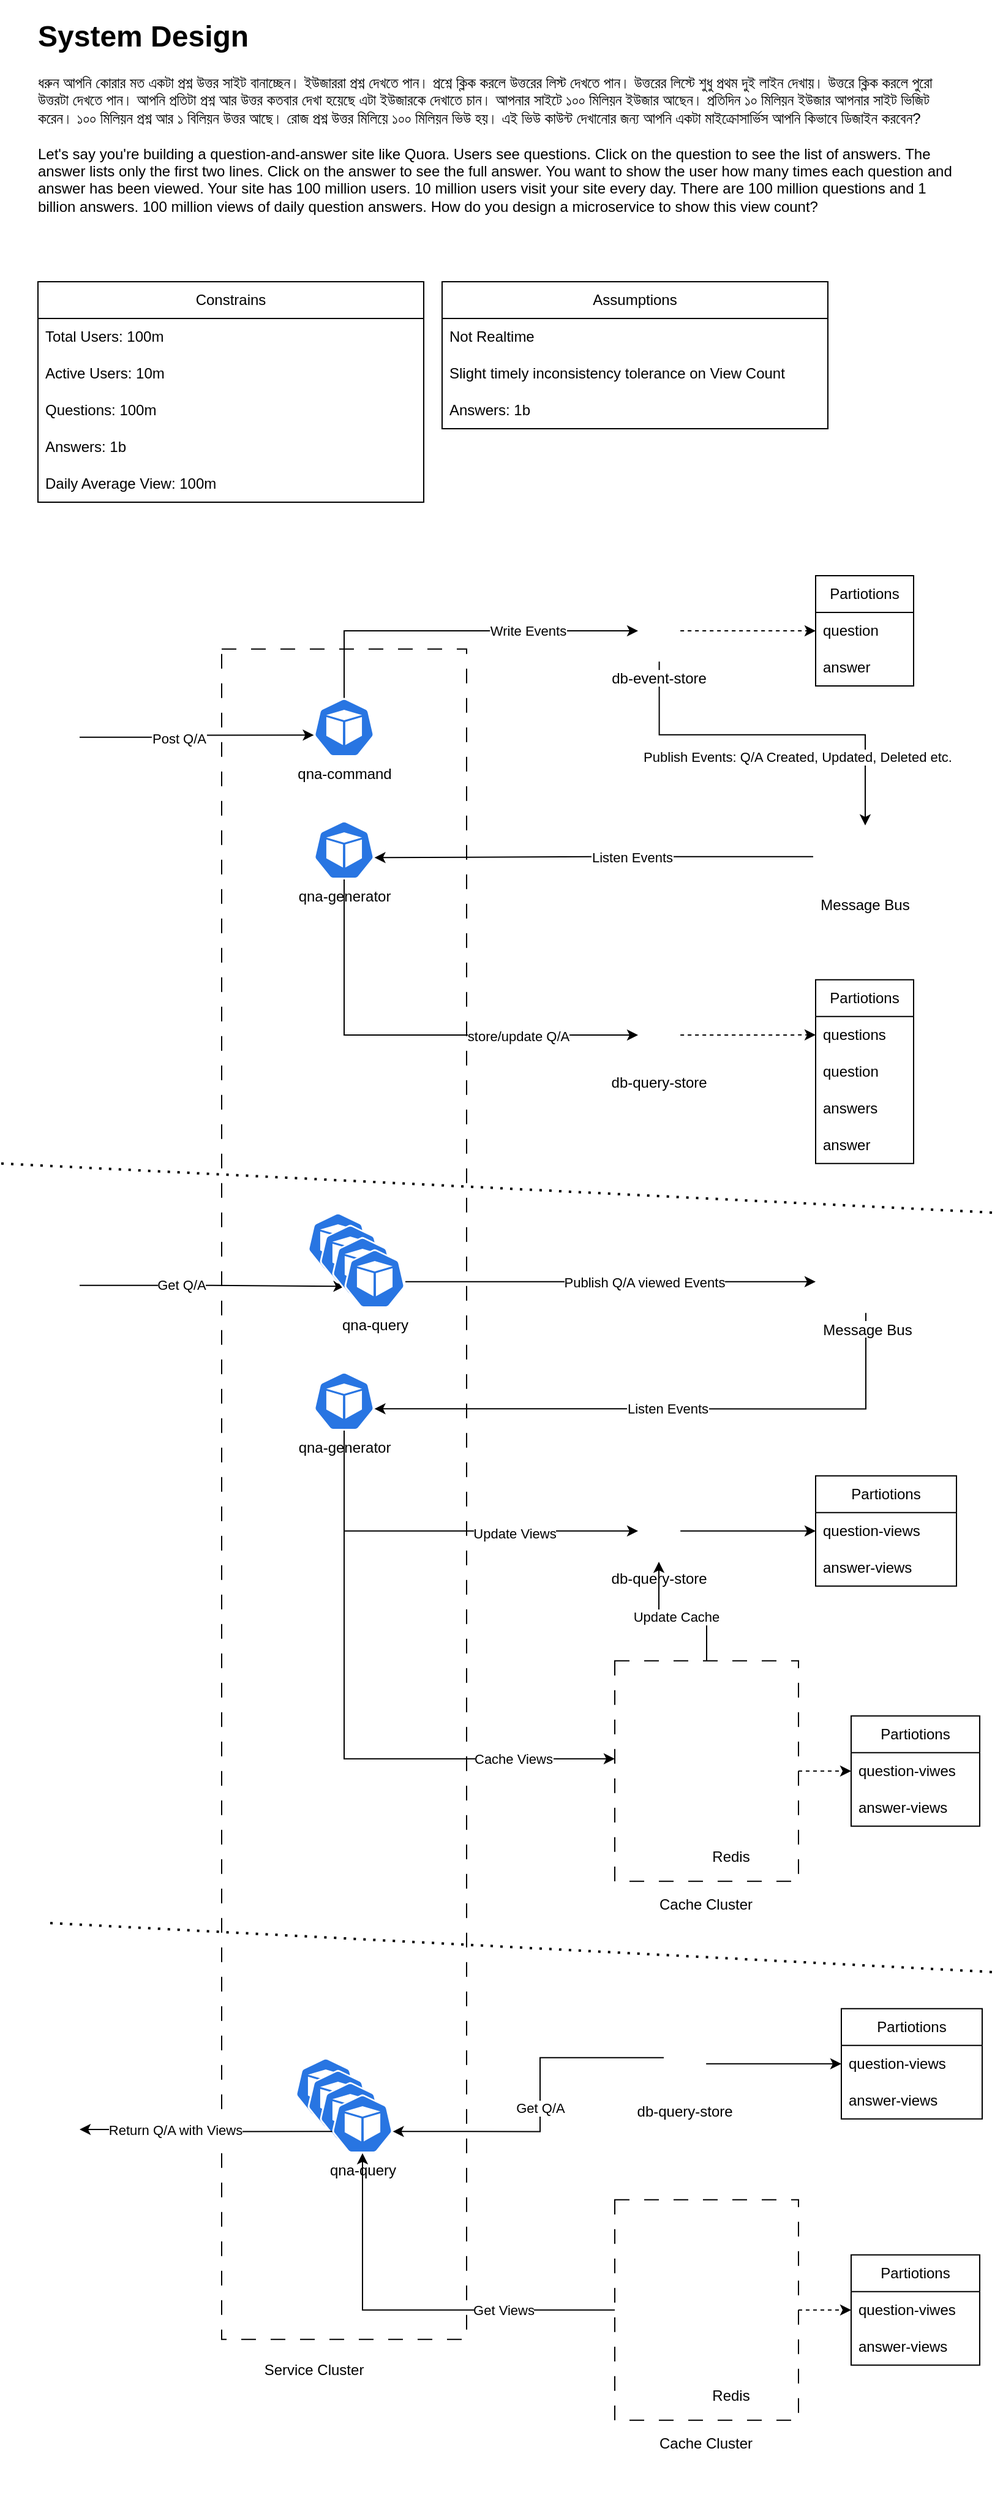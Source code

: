 <mxfile version="21.6.1" type="github">
  <diagram name="Page-1" id="kITQGJBEpS8lC6_h4cHj">
    <mxGraphModel dx="2643" dy="2038" grid="0" gridSize="10" guides="1" tooltips="1" connect="1" arrows="1" fold="1" page="1" pageScale="1" pageWidth="850" pageHeight="1100" background="none" math="0" shadow="0">
      <root>
        <mxCell id="0" />
        <mxCell id="1" parent="0" />
        <mxCell id="NWhIRxzpd6H2FMwIVeXU-56" style="edgeStyle=orthogonalEdgeStyle;rounded=0;orthogonalLoop=1;jettySize=auto;html=1;entryX=0.995;entryY=0.63;entryDx=0;entryDy=0;entryPerimeter=0;" edge="1" parent="1" source="NWhIRxzpd6H2FMwIVeXU-43" target="NWhIRxzpd6H2FMwIVeXU-55">
          <mxGeometry relative="1" as="geometry" />
        </mxCell>
        <mxCell id="NWhIRxzpd6H2FMwIVeXU-99" value="Listen Events" style="edgeLabel;html=1;align=center;verticalAlign=middle;resizable=0;points=[];" vertex="1" connectable="0" parent="NWhIRxzpd6H2FMwIVeXU-56">
          <mxGeometry x="-0.175" relative="1" as="geometry">
            <mxPoint as="offset" />
          </mxGeometry>
        </mxCell>
        <mxCell id="NWhIRxzpd6H2FMwIVeXU-43" value="Message Bus" style="shape=image;verticalLabelPosition=bottom;labelBackgroundColor=default;verticalAlign=top;aspect=fixed;imageAspect=0;image=https://upload.wikimedia.org/wikipedia/commons/thumb/c/ca/Bus_icon.svg/1280px-Bus_icon.svg.png;" vertex="1" parent="1">
          <mxGeometry x="-167" y="-376.09" width="85" height="51" as="geometry" />
        </mxCell>
        <mxCell id="NWhIRxzpd6H2FMwIVeXU-69" style="edgeStyle=orthogonalEdgeStyle;rounded=0;orthogonalLoop=1;jettySize=auto;html=1;entryX=0;entryY=0.5;entryDx=0;entryDy=0;dashed=1;" edge="1" parent="1" source="NWhIRxzpd6H2FMwIVeXU-49" target="NWhIRxzpd6H2FMwIVeXU-65">
          <mxGeometry relative="1" as="geometry" />
        </mxCell>
        <mxCell id="NWhIRxzpd6H2FMwIVeXU-82" style="edgeStyle=orthogonalEdgeStyle;rounded=0;orthogonalLoop=1;jettySize=auto;html=1;entryX=0.5;entryY=0;entryDx=0;entryDy=0;" edge="1" parent="1" source="NWhIRxzpd6H2FMwIVeXU-49" target="NWhIRxzpd6H2FMwIVeXU-43">
          <mxGeometry relative="1" as="geometry">
            <Array as="points">
              <mxPoint x="-293" y="-450.09" />
              <mxPoint x="-125" y="-450.09" />
            </Array>
          </mxGeometry>
        </mxCell>
        <mxCell id="NWhIRxzpd6H2FMwIVeXU-98" value="Publish Events: Q/A Created, Updated, Deleted etc." style="edgeLabel;html=1;align=center;verticalAlign=middle;resizable=0;points=[];" vertex="1" connectable="0" parent="NWhIRxzpd6H2FMwIVeXU-82">
          <mxGeometry x="0.076" y="-2" relative="1" as="geometry">
            <mxPoint x="10" y="16" as="offset" />
          </mxGeometry>
        </mxCell>
        <mxCell id="NWhIRxzpd6H2FMwIVeXU-49" value="db-event-store" style="shape=image;verticalLabelPosition=bottom;labelBackgroundColor=default;verticalAlign=top;aspect=fixed;imageAspect=0;image=https://upload.wikimedia.org/wikipedia/commons/thumb/8/86/Database-icon.svg/1412px-Database-icon.svg.png;" vertex="1" parent="1">
          <mxGeometry x="-310" y="-560.09" width="34.58" height="50.18" as="geometry" />
        </mxCell>
        <mxCell id="NWhIRxzpd6H2FMwIVeXU-50" style="edgeStyle=orthogonalEdgeStyle;rounded=0;orthogonalLoop=1;jettySize=auto;html=1;exitX=0.5;exitY=0;exitDx=0;exitDy=0;exitPerimeter=0;entryX=0;entryY=0.5;entryDx=0;entryDy=0;" edge="1" parent="1" source="NWhIRxzpd6H2FMwIVeXU-1" target="NWhIRxzpd6H2FMwIVeXU-49">
          <mxGeometry relative="1" as="geometry" />
        </mxCell>
        <mxCell id="NWhIRxzpd6H2FMwIVeXU-51" value="Write Events" style="edgeLabel;html=1;align=center;verticalAlign=middle;resizable=0;points=[];" vertex="1" connectable="0" parent="NWhIRxzpd6H2FMwIVeXU-50">
          <mxGeometry x="0.39" relative="1" as="geometry">
            <mxPoint as="offset" />
          </mxGeometry>
        </mxCell>
        <mxCell id="NWhIRxzpd6H2FMwIVeXU-70" style="edgeStyle=orthogonalEdgeStyle;rounded=0;orthogonalLoop=1;jettySize=auto;html=1;entryX=0;entryY=0.5;entryDx=0;entryDy=0;dashed=1;" edge="1" parent="1" source="NWhIRxzpd6H2FMwIVeXU-52" target="NWhIRxzpd6H2FMwIVeXU-59">
          <mxGeometry relative="1" as="geometry" />
        </mxCell>
        <mxCell id="NWhIRxzpd6H2FMwIVeXU-52" value="db-query-store" style="shape=image;verticalLabelPosition=bottom;labelBackgroundColor=default;verticalAlign=top;aspect=fixed;imageAspect=0;image=https://upload.wikimedia.org/wikipedia/commons/thumb/8/86/Database-icon.svg/1412px-Database-icon.svg.png;" vertex="1" parent="1">
          <mxGeometry x="-310" y="-230.09" width="34.58" height="50.18" as="geometry" />
        </mxCell>
        <mxCell id="NWhIRxzpd6H2FMwIVeXU-58" value="Partiotions" style="swimlane;fontStyle=0;childLayout=stackLayout;horizontal=1;startSize=30;horizontalStack=0;resizeParent=1;resizeParentMax=0;resizeLast=0;collapsible=1;marginBottom=0;whiteSpace=wrap;html=1;" vertex="1" parent="1">
          <mxGeometry x="-165" y="-250.09" width="80" height="150" as="geometry" />
        </mxCell>
        <mxCell id="NWhIRxzpd6H2FMwIVeXU-59" value="questions" style="text;strokeColor=none;fillColor=none;align=left;verticalAlign=middle;spacingLeft=4;spacingRight=4;overflow=hidden;points=[[0,0.5],[1,0.5]];portConstraint=eastwest;rotatable=0;whiteSpace=wrap;html=1;" vertex="1" parent="NWhIRxzpd6H2FMwIVeXU-58">
          <mxGeometry y="30" width="80" height="30" as="geometry" />
        </mxCell>
        <mxCell id="NWhIRxzpd6H2FMwIVeXU-60" value="question" style="text;strokeColor=none;fillColor=none;align=left;verticalAlign=middle;spacingLeft=4;spacingRight=4;overflow=hidden;points=[[0,0.5],[1,0.5]];portConstraint=eastwest;rotatable=0;whiteSpace=wrap;html=1;" vertex="1" parent="NWhIRxzpd6H2FMwIVeXU-58">
          <mxGeometry y="60" width="80" height="30" as="geometry" />
        </mxCell>
        <mxCell id="NWhIRxzpd6H2FMwIVeXU-61" value="answers" style="text;strokeColor=none;fillColor=none;align=left;verticalAlign=middle;spacingLeft=4;spacingRight=4;overflow=hidden;points=[[0,0.5],[1,0.5]];portConstraint=eastwest;rotatable=0;whiteSpace=wrap;html=1;" vertex="1" parent="NWhIRxzpd6H2FMwIVeXU-58">
          <mxGeometry y="90" width="80" height="30" as="geometry" />
        </mxCell>
        <mxCell id="NWhIRxzpd6H2FMwIVeXU-62" value="answer" style="text;strokeColor=none;fillColor=none;align=left;verticalAlign=middle;spacingLeft=4;spacingRight=4;overflow=hidden;points=[[0,0.5],[1,0.5]];portConstraint=eastwest;rotatable=0;whiteSpace=wrap;html=1;" vertex="1" parent="NWhIRxzpd6H2FMwIVeXU-58">
          <mxGeometry y="120" width="80" height="30" as="geometry" />
        </mxCell>
        <mxCell id="NWhIRxzpd6H2FMwIVeXU-64" value="Partiotions" style="swimlane;fontStyle=0;childLayout=stackLayout;horizontal=1;startSize=30;horizontalStack=0;resizeParent=1;resizeParentMax=0;resizeLast=0;collapsible=1;marginBottom=0;whiteSpace=wrap;html=1;" vertex="1" parent="1">
          <mxGeometry x="-165" y="-580" width="80" height="90" as="geometry" />
        </mxCell>
        <mxCell id="NWhIRxzpd6H2FMwIVeXU-65" value="question" style="text;strokeColor=none;fillColor=none;align=left;verticalAlign=middle;spacingLeft=4;spacingRight=4;overflow=hidden;points=[[0,0.5],[1,0.5]];portConstraint=eastwest;rotatable=0;whiteSpace=wrap;html=1;" vertex="1" parent="NWhIRxzpd6H2FMwIVeXU-64">
          <mxGeometry y="30" width="80" height="30" as="geometry" />
        </mxCell>
        <mxCell id="NWhIRxzpd6H2FMwIVeXU-68" value="answer" style="text;strokeColor=none;fillColor=none;align=left;verticalAlign=middle;spacingLeft=4;spacingRight=4;overflow=hidden;points=[[0,0.5],[1,0.5]];portConstraint=eastwest;rotatable=0;whiteSpace=wrap;html=1;" vertex="1" parent="NWhIRxzpd6H2FMwIVeXU-64">
          <mxGeometry y="60" width="80" height="30" as="geometry" />
        </mxCell>
        <mxCell id="NWhIRxzpd6H2FMwIVeXU-72" style="edgeStyle=orthogonalEdgeStyle;rounded=0;orthogonalLoop=1;jettySize=auto;html=1;exitX=0.5;exitY=1;exitDx=0;exitDy=0;exitPerimeter=0;entryX=0;entryY=0.5;entryDx=0;entryDy=0;" edge="1" parent="1" source="NWhIRxzpd6H2FMwIVeXU-55" target="NWhIRxzpd6H2FMwIVeXU-52">
          <mxGeometry relative="1" as="geometry" />
        </mxCell>
        <mxCell id="NWhIRxzpd6H2FMwIVeXU-73" value="store/update Q/A" style="edgeLabel;html=1;align=center;verticalAlign=middle;resizable=0;points=[];" vertex="1" connectable="0" parent="NWhIRxzpd6H2FMwIVeXU-72">
          <mxGeometry x="0.466" y="-1" relative="1" as="geometry">
            <mxPoint as="offset" />
          </mxGeometry>
        </mxCell>
        <mxCell id="NWhIRxzpd6H2FMwIVeXU-85" value="" style="group" vertex="1" connectable="0" parent="1">
          <mxGeometry x="-321" y="249.91" width="307.71" height="290" as="geometry" />
        </mxCell>
        <mxCell id="NWhIRxzpd6H2FMwIVeXU-77" value="Partiotions" style="swimlane;fontStyle=0;childLayout=stackLayout;horizontal=1;startSize=30;horizontalStack=0;resizeParent=1;resizeParentMax=0;resizeLast=0;collapsible=1;marginBottom=0;whiteSpace=wrap;html=1;" vertex="1" parent="NWhIRxzpd6H2FMwIVeXU-85">
          <mxGeometry x="185" y="101" width="105" height="90" as="geometry" />
        </mxCell>
        <mxCell id="NWhIRxzpd6H2FMwIVeXU-78" value="question-viwes" style="text;strokeColor=none;fillColor=none;align=left;verticalAlign=middle;spacingLeft=4;spacingRight=4;overflow=hidden;points=[[0,0.5],[1,0.5]];portConstraint=eastwest;rotatable=0;whiteSpace=wrap;html=1;" vertex="1" parent="NWhIRxzpd6H2FMwIVeXU-77">
          <mxGeometry y="30" width="105" height="30" as="geometry" />
        </mxCell>
        <mxCell id="NWhIRxzpd6H2FMwIVeXU-79" value="answer-views" style="text;strokeColor=none;fillColor=none;align=left;verticalAlign=middle;spacingLeft=4;spacingRight=4;overflow=hidden;points=[[0,0.5],[1,0.5]];portConstraint=eastwest;rotatable=0;whiteSpace=wrap;html=1;" vertex="1" parent="NWhIRxzpd6H2FMwIVeXU-77">
          <mxGeometry y="60" width="105" height="30" as="geometry" />
        </mxCell>
        <mxCell id="NWhIRxzpd6H2FMwIVeXU-84" style="edgeStyle=orthogonalEdgeStyle;rounded=0;orthogonalLoop=1;jettySize=auto;html=1;exitX=1;exitY=0.5;exitDx=0;exitDy=0;dashed=1;" edge="1" parent="NWhIRxzpd6H2FMwIVeXU-85" source="NWhIRxzpd6H2FMwIVeXU-37" target="NWhIRxzpd6H2FMwIVeXU-77">
          <mxGeometry relative="1" as="geometry" />
        </mxCell>
        <mxCell id="NWhIRxzpd6H2FMwIVeXU-71" value="" style="group" vertex="1" connectable="0" parent="NWhIRxzpd6H2FMwIVeXU-85">
          <mxGeometry x="-9" y="110" width="151" height="160" as="geometry" />
        </mxCell>
        <mxCell id="NWhIRxzpd6H2FMwIVeXU-25" value="" style="group" vertex="1" connectable="0" parent="NWhIRxzpd6H2FMwIVeXU-71">
          <mxGeometry x="30" width="121" height="126" as="geometry" />
        </mxCell>
        <mxCell id="NWhIRxzpd6H2FMwIVeXU-20" value="" style="shape=image;verticalLabelPosition=bottom;labelBackgroundColor=default;verticalAlign=top;aspect=fixed;imageAspect=0;image=https://cdn4.iconfinder.com/data/icons/redis-2/1451/Untitled-2-512.png;" vertex="1" parent="NWhIRxzpd6H2FMwIVeXU-25">
          <mxGeometry width="52" height="52" as="geometry" />
        </mxCell>
        <mxCell id="NWhIRxzpd6H2FMwIVeXU-21" value="" style="shape=image;verticalLabelPosition=bottom;labelBackgroundColor=default;verticalAlign=top;aspect=fixed;imageAspect=0;image=https://cdn4.iconfinder.com/data/icons/redis-2/1451/Untitled-2-512.png;" vertex="1" parent="NWhIRxzpd6H2FMwIVeXU-25">
          <mxGeometry x="10" y="10" width="52" height="52" as="geometry" />
        </mxCell>
        <mxCell id="NWhIRxzpd6H2FMwIVeXU-22" value="" style="shape=image;verticalLabelPosition=bottom;labelBackgroundColor=default;verticalAlign=top;aspect=fixed;imageAspect=0;image=https://cdn4.iconfinder.com/data/icons/redis-2/1451/Untitled-2-512.png;" vertex="1" parent="NWhIRxzpd6H2FMwIVeXU-25">
          <mxGeometry x="20" y="20" width="52" height="52" as="geometry" />
        </mxCell>
        <mxCell id="NWhIRxzpd6H2FMwIVeXU-23" value="" style="shape=image;verticalLabelPosition=bottom;labelBackgroundColor=default;verticalAlign=top;aspect=fixed;imageAspect=0;image=https://cdn4.iconfinder.com/data/icons/redis-2/1451/Untitled-2-512.png;" vertex="1" parent="NWhIRxzpd6H2FMwIVeXU-25">
          <mxGeometry x="30" y="30" width="52" height="52" as="geometry" />
        </mxCell>
        <mxCell id="NWhIRxzpd6H2FMwIVeXU-24" value="Redis" style="shape=image;verticalLabelPosition=bottom;labelBackgroundColor=default;verticalAlign=top;aspect=fixed;imageAspect=0;image=https://cdn4.iconfinder.com/data/icons/redis-2/1451/Untitled-2-512.png;" vertex="1" parent="NWhIRxzpd6H2FMwIVeXU-25">
          <mxGeometry x="40" y="40" width="52" height="52" as="geometry" />
        </mxCell>
        <mxCell id="NWhIRxzpd6H2FMwIVeXU-37" value="" style="rounded=0;whiteSpace=wrap;html=1;fillColor=none;dashed=1;dashPattern=12 12;" vertex="1" parent="NWhIRxzpd6H2FMwIVeXU-25">
          <mxGeometry x="-29" y="-54" width="150" height="180" as="geometry" />
        </mxCell>
        <mxCell id="NWhIRxzpd6H2FMwIVeXU-38" value="" style="group" vertex="1" connectable="0" parent="NWhIRxzpd6H2FMwIVeXU-71">
          <mxGeometry y="130" width="125" height="30" as="geometry" />
        </mxCell>
        <mxCell id="NWhIRxzpd6H2FMwIVeXU-40" value="Cache Cluster" style="text;html=1;align=center;verticalAlign=middle;resizable=0;points=[];autosize=1;strokeColor=none;fillColor=none;" vertex="1" parent="NWhIRxzpd6H2FMwIVeXU-38">
          <mxGeometry x="25" width="100" height="30" as="geometry" />
        </mxCell>
        <mxCell id="NWhIRxzpd6H2FMwIVeXU-41" value="" style="shape=image;verticalLabelPosition=bottom;labelBackgroundColor=default;verticalAlign=top;aspect=fixed;imageAspect=0;image=https://cdn4.iconfinder.com/data/icons/redis-2/1451/Untitled-2-512.png;" vertex="1" parent="NWhIRxzpd6H2FMwIVeXU-38">
          <mxGeometry width="30" height="30" as="geometry" />
        </mxCell>
        <mxCell id="NWhIRxzpd6H2FMwIVeXU-159" value="" style="endArrow=none;dashed=1;html=1;dashPattern=1 3;strokeWidth=2;rounded=0;" edge="1" parent="NWhIRxzpd6H2FMwIVeXU-85">
          <mxGeometry width="50" height="50" relative="1" as="geometry">
            <mxPoint x="-469" y="270.09" as="sourcePoint" />
            <mxPoint x="301" y="310.09" as="targetPoint" />
          </mxGeometry>
        </mxCell>
        <mxCell id="NWhIRxzpd6H2FMwIVeXU-88" style="edgeStyle=orthogonalEdgeStyle;rounded=0;orthogonalLoop=1;jettySize=auto;html=1;entryX=0.005;entryY=0.63;entryDx=0;entryDy=0;entryPerimeter=0;" edge="1" parent="1" source="NWhIRxzpd6H2FMwIVeXU-87" target="NWhIRxzpd6H2FMwIVeXU-1">
          <mxGeometry relative="1" as="geometry" />
        </mxCell>
        <mxCell id="NWhIRxzpd6H2FMwIVeXU-90" value="Post Q/A" style="edgeLabel;html=1;align=center;verticalAlign=middle;resizable=0;points=[];" vertex="1" connectable="0" parent="NWhIRxzpd6H2FMwIVeXU-88">
          <mxGeometry x="-0.168" y="-1" relative="1" as="geometry">
            <mxPoint as="offset" />
          </mxGeometry>
        </mxCell>
        <mxCell id="NWhIRxzpd6H2FMwIVeXU-87" value="" style="shape=image;verticalLabelPosition=bottom;labelBackgroundColor=default;verticalAlign=top;aspect=fixed;imageAspect=0;image=https://cdn-icons-png.flaticon.com/512/5447/5447882.png;" vertex="1" parent="1">
          <mxGeometry x="-830" y="-480.09" width="64" height="64" as="geometry" />
        </mxCell>
        <mxCell id="NWhIRxzpd6H2FMwIVeXU-168" style="edgeStyle=orthogonalEdgeStyle;rounded=0;orthogonalLoop=1;jettySize=auto;html=1;entryX=0.005;entryY=0.63;entryDx=0;entryDy=0;entryPerimeter=0;" edge="1" parent="1" source="NWhIRxzpd6H2FMwIVeXU-91" target="NWhIRxzpd6H2FMwIVeXU-18">
          <mxGeometry relative="1" as="geometry" />
        </mxCell>
        <mxCell id="NWhIRxzpd6H2FMwIVeXU-184" value="Get Q/A" style="edgeLabel;html=1;align=center;verticalAlign=middle;resizable=0;points=[];" vertex="1" connectable="0" parent="NWhIRxzpd6H2FMwIVeXU-168">
          <mxGeometry x="-0.235" y="1" relative="1" as="geometry">
            <mxPoint as="offset" />
          </mxGeometry>
        </mxCell>
        <mxCell id="NWhIRxzpd6H2FMwIVeXU-91" value="" style="shape=image;verticalLabelPosition=bottom;labelBackgroundColor=default;verticalAlign=top;aspect=fixed;imageAspect=0;image=https://cdn-icons-png.flaticon.com/512/5447/5447882.png;" vertex="1" parent="1">
          <mxGeometry x="-830" y="-29.09" width="64" height="57" as="geometry" />
        </mxCell>
        <mxCell id="NWhIRxzpd6H2FMwIVeXU-109" style="edgeStyle=orthogonalEdgeStyle;rounded=0;orthogonalLoop=1;jettySize=auto;html=1;entryX=0.995;entryY=0.63;entryDx=0;entryDy=0;entryPerimeter=0;" edge="1" parent="1" source="NWhIRxzpd6H2FMwIVeXU-97" target="NWhIRxzpd6H2FMwIVeXU-102">
          <mxGeometry relative="1" as="geometry">
            <Array as="points">
              <mxPoint x="-124" y="99.91" />
            </Array>
          </mxGeometry>
        </mxCell>
        <mxCell id="NWhIRxzpd6H2FMwIVeXU-110" value="Listen Events" style="edgeLabel;html=1;align=center;verticalAlign=middle;resizable=0;points=[];" vertex="1" connectable="0" parent="NWhIRxzpd6H2FMwIVeXU-109">
          <mxGeometry x="0.003" relative="1" as="geometry">
            <mxPoint as="offset" />
          </mxGeometry>
        </mxCell>
        <mxCell id="NWhIRxzpd6H2FMwIVeXU-97" value="Message Bus" style="shape=image;verticalLabelPosition=bottom;labelBackgroundColor=default;verticalAlign=top;aspect=fixed;imageAspect=0;image=https://upload.wikimedia.org/wikipedia/commons/thumb/c/ca/Bus_icon.svg/1280px-Bus_icon.svg.png;" vertex="1" parent="1">
          <mxGeometry x="-165" y="-29.09" width="85" height="51" as="geometry" />
        </mxCell>
        <mxCell id="NWhIRxzpd6H2FMwIVeXU-100" style="edgeStyle=orthogonalEdgeStyle;rounded=0;orthogonalLoop=1;jettySize=auto;html=1;entryX=0;entryY=0.5;entryDx=0;entryDy=0;" edge="1" parent="1" source="NWhIRxzpd6H2FMwIVeXU-18" target="NWhIRxzpd6H2FMwIVeXU-97">
          <mxGeometry relative="1" as="geometry">
            <Array as="points">
              <mxPoint x="-333" y="-4" />
            </Array>
          </mxGeometry>
        </mxCell>
        <mxCell id="NWhIRxzpd6H2FMwIVeXU-101" value="Publish Q/A viewed Events" style="edgeLabel;html=1;align=center;verticalAlign=middle;resizable=0;points=[];" vertex="1" connectable="0" parent="NWhIRxzpd6H2FMwIVeXU-100">
          <mxGeometry x="0.164" y="-2" relative="1" as="geometry">
            <mxPoint y="-2" as="offset" />
          </mxGeometry>
        </mxCell>
        <mxCell id="NWhIRxzpd6H2FMwIVeXU-3" value="" style="rounded=0;whiteSpace=wrap;html=1;fillColor=none;dashed=1;dashPattern=12 12;" vertex="1" parent="1">
          <mxGeometry x="-650" y="-520.09" width="200" height="1380" as="geometry" />
        </mxCell>
        <mxCell id="NWhIRxzpd6H2FMwIVeXU-10" value="" style="group" vertex="1" connectable="0" parent="1">
          <mxGeometry x="-650" y="869.91" width="125" height="30" as="geometry" />
        </mxCell>
        <mxCell id="NWhIRxzpd6H2FMwIVeXU-5" value="" style="shape=image;verticalLabelPosition=bottom;labelBackgroundColor=default;verticalAlign=top;aspect=fixed;imageAspect=0;image=https://upload.wikimedia.org/wikipedia/labs/thumb/b/ba/Kubernetes-icon-color.svg/2110px-Kubernetes-icon-color.svg.png;" vertex="1" parent="NWhIRxzpd6H2FMwIVeXU-10">
          <mxGeometry width="30.93" height="30" as="geometry" />
        </mxCell>
        <mxCell id="NWhIRxzpd6H2FMwIVeXU-6" value="Service Cluster" style="text;html=1;align=center;verticalAlign=middle;resizable=0;points=[];autosize=1;strokeColor=none;fillColor=none;" vertex="1" parent="NWhIRxzpd6H2FMwIVeXU-10">
          <mxGeometry x="25" width="100" height="30" as="geometry" />
        </mxCell>
        <mxCell id="NWhIRxzpd6H2FMwIVeXU-1" value="qna-command" style="sketch=0;html=1;dashed=0;whitespace=wrap;fillColor=#2875E2;strokeColor=#ffffff;points=[[0.005,0.63,0],[0.1,0.2,0],[0.9,0.2,0],[0.5,0,0],[0.995,0.63,0],[0.72,0.99,0],[0.5,1,0],[0.28,0.99,0]];verticalLabelPosition=bottom;align=center;verticalAlign=top;shape=mxgraph.kubernetes.icon;prIcon=pod" vertex="1" parent="1">
          <mxGeometry x="-575" y="-480.09" width="50" height="48" as="geometry" />
        </mxCell>
        <mxCell id="NWhIRxzpd6H2FMwIVeXU-55" value="qna-generator" style="sketch=0;html=1;dashed=0;whitespace=wrap;fillColor=#2875E2;strokeColor=#ffffff;points=[[0.005,0.63,0],[0.1,0.2,0],[0.9,0.2,0],[0.5,0,0],[0.995,0.63,0],[0.72,0.99,0],[0.5,1,0],[0.28,0.99,0]];verticalLabelPosition=bottom;align=center;verticalAlign=top;shape=mxgraph.kubernetes.icon;prIcon=pod" vertex="1" parent="1">
          <mxGeometry x="-575" y="-380.09" width="50" height="48" as="geometry" />
        </mxCell>
        <mxCell id="NWhIRxzpd6H2FMwIVeXU-19" value="" style="group;fillColor=none;" vertex="1" connectable="0" parent="1">
          <mxGeometry x="-580" y="-90.09" width="80" height="78" as="geometry" />
        </mxCell>
        <mxCell id="NWhIRxzpd6H2FMwIVeXU-2" value="" style="sketch=0;html=1;dashed=0;whitespace=wrap;fillColor=#2875E2;strokeColor=#ffffff;points=[[0.005,0.63,0],[0.1,0.2,0],[0.9,0.2,0],[0.5,0,0],[0.995,0.63,0],[0.72,0.99,0],[0.5,1,0],[0.28,0.99,0]];verticalLabelPosition=bottom;align=center;verticalAlign=top;shape=mxgraph.kubernetes.icon;prIcon=pod" vertex="1" parent="NWhIRxzpd6H2FMwIVeXU-19">
          <mxGeometry y="30" width="50" height="48" as="geometry" />
        </mxCell>
        <mxCell id="NWhIRxzpd6H2FMwIVeXU-16" value="" style="sketch=0;html=1;dashed=0;whitespace=wrap;fillColor=#2875E2;strokeColor=#ffffff;points=[[0.005,0.63,0],[0.1,0.2,0],[0.9,0.2,0],[0.5,0,0],[0.995,0.63,0],[0.72,0.99,0],[0.5,1,0],[0.28,0.99,0]];verticalLabelPosition=bottom;align=center;verticalAlign=top;shape=mxgraph.kubernetes.icon;prIcon=pod" vertex="1" parent="NWhIRxzpd6H2FMwIVeXU-19">
          <mxGeometry x="10" y="40" width="50" height="48" as="geometry" />
        </mxCell>
        <mxCell id="NWhIRxzpd6H2FMwIVeXU-17" value="" style="sketch=0;html=1;dashed=0;whitespace=wrap;fillColor=#2875E2;strokeColor=#ffffff;points=[[0.005,0.63,0],[0.1,0.2,0],[0.9,0.2,0],[0.5,0,0],[0.995,0.63,0],[0.72,0.99,0],[0.5,1,0],[0.28,0.99,0]];verticalLabelPosition=bottom;align=center;verticalAlign=top;shape=mxgraph.kubernetes.icon;prIcon=pod" vertex="1" parent="NWhIRxzpd6H2FMwIVeXU-19">
          <mxGeometry x="20" y="50" width="50" height="48" as="geometry" />
        </mxCell>
        <mxCell id="NWhIRxzpd6H2FMwIVeXU-18" value="qna-query" style="sketch=0;html=1;dashed=0;whitespace=wrap;fillColor=#2875E2;strokeColor=#ffffff;points=[[0.005,0.63,0],[0.1,0.2,0],[0.9,0.2,0],[0.5,0,0],[0.995,0.63,0],[0.72,0.99,0],[0.5,1,0],[0.28,0.99,0]];verticalLabelPosition=bottom;align=center;verticalAlign=top;shape=mxgraph.kubernetes.icon;prIcon=pod" vertex="1" parent="NWhIRxzpd6H2FMwIVeXU-19">
          <mxGeometry x="30" y="60" width="50" height="48" as="geometry" />
        </mxCell>
        <mxCell id="NWhIRxzpd6H2FMwIVeXU-111" style="edgeStyle=orthogonalEdgeStyle;rounded=0;orthogonalLoop=1;jettySize=auto;html=1;entryX=0;entryY=0.5;entryDx=0;entryDy=0;exitX=0.5;exitY=1;exitDx=0;exitDy=0;exitPerimeter=0;" edge="1" parent="1" source="NWhIRxzpd6H2FMwIVeXU-102" target="NWhIRxzpd6H2FMwIVeXU-103">
          <mxGeometry relative="1" as="geometry">
            <Array as="points">
              <mxPoint x="-550" y="199.91" />
            </Array>
          </mxGeometry>
        </mxCell>
        <mxCell id="NWhIRxzpd6H2FMwIVeXU-113" value="Update Views" style="edgeLabel;html=1;align=center;verticalAlign=middle;resizable=0;points=[];" vertex="1" connectable="0" parent="NWhIRxzpd6H2FMwIVeXU-111">
          <mxGeometry x="0.369" y="-2" relative="1" as="geometry">
            <mxPoint as="offset" />
          </mxGeometry>
        </mxCell>
        <mxCell id="NWhIRxzpd6H2FMwIVeXU-117" style="edgeStyle=orthogonalEdgeStyle;rounded=0;orthogonalLoop=1;jettySize=auto;html=1;" edge="1" parent="1" source="NWhIRxzpd6H2FMwIVeXU-102">
          <mxGeometry relative="1" as="geometry">
            <mxPoint x="-329" y="385.91" as="targetPoint" />
            <Array as="points">
              <mxPoint x="-550" y="385.91" />
            </Array>
          </mxGeometry>
        </mxCell>
        <mxCell id="NWhIRxzpd6H2FMwIVeXU-118" value="Cache Views" style="edgeLabel;html=1;align=center;verticalAlign=middle;resizable=0;points=[];" vertex="1" connectable="0" parent="NWhIRxzpd6H2FMwIVeXU-117">
          <mxGeometry x="0.656" y="-2" relative="1" as="geometry">
            <mxPoint x="1" y="-2" as="offset" />
          </mxGeometry>
        </mxCell>
        <mxCell id="NWhIRxzpd6H2FMwIVeXU-102" value="qna-generator" style="sketch=0;html=1;dashed=0;whitespace=wrap;fillColor=#2875E2;strokeColor=#ffffff;points=[[0.005,0.63,0],[0.1,0.2,0],[0.9,0.2,0],[0.5,0,0],[0.995,0.63,0],[0.72,0.99,0],[0.5,1,0],[0.28,0.99,0]];verticalLabelPosition=bottom;align=center;verticalAlign=top;shape=mxgraph.kubernetes.icon;prIcon=pod" vertex="1" parent="1">
          <mxGeometry x="-575" y="69.91" width="50" height="48" as="geometry" />
        </mxCell>
        <mxCell id="NWhIRxzpd6H2FMwIVeXU-114" style="edgeStyle=orthogonalEdgeStyle;rounded=0;orthogonalLoop=1;jettySize=auto;html=1;entryX=0;entryY=0.5;entryDx=0;entryDy=0;" edge="1" parent="1" source="NWhIRxzpd6H2FMwIVeXU-103" target="NWhIRxzpd6H2FMwIVeXU-104">
          <mxGeometry relative="1" as="geometry" />
        </mxCell>
        <mxCell id="NWhIRxzpd6H2FMwIVeXU-103" value="db-query-store" style="shape=image;verticalLabelPosition=bottom;labelBackgroundColor=default;verticalAlign=top;aspect=fixed;imageAspect=0;image=https://upload.wikimedia.org/wikipedia/commons/thumb/8/86/Database-icon.svg/1412px-Database-icon.svg.png;" vertex="1" parent="1">
          <mxGeometry x="-310" y="174.82" width="34.58" height="50.18" as="geometry" />
        </mxCell>
        <mxCell id="NWhIRxzpd6H2FMwIVeXU-104" value="Partiotions" style="swimlane;fontStyle=0;childLayout=stackLayout;horizontal=1;startSize=30;horizontalStack=0;resizeParent=1;resizeParentMax=0;resizeLast=0;collapsible=1;marginBottom=0;whiteSpace=wrap;html=1;" vertex="1" parent="1">
          <mxGeometry x="-165" y="154.91" width="115" height="90" as="geometry" />
        </mxCell>
        <mxCell id="NWhIRxzpd6H2FMwIVeXU-105" value="question-views" style="text;strokeColor=none;fillColor=none;align=left;verticalAlign=middle;spacingLeft=4;spacingRight=4;overflow=hidden;points=[[0,0.5],[1,0.5]];portConstraint=eastwest;rotatable=0;whiteSpace=wrap;html=1;" vertex="1" parent="NWhIRxzpd6H2FMwIVeXU-104">
          <mxGeometry y="30" width="115" height="30" as="geometry" />
        </mxCell>
        <mxCell id="NWhIRxzpd6H2FMwIVeXU-106" value="answer-views" style="text;strokeColor=none;fillColor=none;align=left;verticalAlign=middle;spacingLeft=4;spacingRight=4;overflow=hidden;points=[[0,0.5],[1,0.5]];portConstraint=eastwest;rotatable=0;whiteSpace=wrap;html=1;" vertex="1" parent="NWhIRxzpd6H2FMwIVeXU-104">
          <mxGeometry y="60" width="115" height="30" as="geometry" />
        </mxCell>
        <mxCell id="NWhIRxzpd6H2FMwIVeXU-119" value="" style="group;fillColor=default;" vertex="1" connectable="0" parent="1">
          <mxGeometry x="-590" y="629.91" width="80" height="78" as="geometry" />
        </mxCell>
        <mxCell id="NWhIRxzpd6H2FMwIVeXU-120" value="" style="sketch=0;html=1;dashed=0;whitespace=wrap;fillColor=#2875E2;strokeColor=#ffffff;points=[[0.005,0.63,0],[0.1,0.2,0],[0.9,0.2,0],[0.5,0,0],[0.995,0.63,0],[0.72,0.99,0],[0.5,1,0],[0.28,0.99,0]];verticalLabelPosition=bottom;align=center;verticalAlign=top;shape=mxgraph.kubernetes.icon;prIcon=pod" vertex="1" parent="NWhIRxzpd6H2FMwIVeXU-119">
          <mxGeometry width="50" height="48" as="geometry" />
        </mxCell>
        <mxCell id="NWhIRxzpd6H2FMwIVeXU-121" value="" style="sketch=0;html=1;dashed=0;whitespace=wrap;fillColor=#2875E2;strokeColor=#ffffff;points=[[0.005,0.63,0],[0.1,0.2,0],[0.9,0.2,0],[0.5,0,0],[0.995,0.63,0],[0.72,0.99,0],[0.5,1,0],[0.28,0.99,0]];verticalLabelPosition=bottom;align=center;verticalAlign=top;shape=mxgraph.kubernetes.icon;prIcon=pod" vertex="1" parent="NWhIRxzpd6H2FMwIVeXU-119">
          <mxGeometry x="10" y="10" width="50" height="48" as="geometry" />
        </mxCell>
        <mxCell id="NWhIRxzpd6H2FMwIVeXU-122" value="" style="sketch=0;html=1;dashed=0;whitespace=wrap;fillColor=#2875E2;strokeColor=#ffffff;points=[[0.005,0.63,0],[0.1,0.2,0],[0.9,0.2,0],[0.5,0,0],[0.995,0.63,0],[0.72,0.99,0],[0.5,1,0],[0.28,0.99,0]];verticalLabelPosition=bottom;align=center;verticalAlign=top;shape=mxgraph.kubernetes.icon;prIcon=pod" vertex="1" parent="NWhIRxzpd6H2FMwIVeXU-119">
          <mxGeometry x="20" y="20" width="50" height="48" as="geometry" />
        </mxCell>
        <mxCell id="NWhIRxzpd6H2FMwIVeXU-123" value="qna-query" style="sketch=0;html=1;dashed=0;whitespace=wrap;fillColor=#2875E2;strokeColor=#ffffff;points=[[0.005,0.63,0],[0.1,0.2,0],[0.9,0.2,0],[0.5,0,0],[0.995,0.63,0],[0.72,0.99,0],[0.5,1,0],[0.28,0.99,0]];verticalLabelPosition=bottom;align=center;verticalAlign=top;shape=mxgraph.kubernetes.icon;prIcon=pod" vertex="1" parent="NWhIRxzpd6H2FMwIVeXU-119">
          <mxGeometry x="30" y="30" width="50" height="48" as="geometry" />
        </mxCell>
        <mxCell id="NWhIRxzpd6H2FMwIVeXU-125" value="" style="shape=image;verticalLabelPosition=bottom;labelBackgroundColor=default;verticalAlign=top;aspect=fixed;imageAspect=0;image=https://cdn-icons-png.flaticon.com/512/5447/5447882.png;" vertex="1" parent="1">
          <mxGeometry x="-830" y="660" width="64" height="57" as="geometry" />
        </mxCell>
        <mxCell id="NWhIRxzpd6H2FMwIVeXU-128" value="" style="group" vertex="1" connectable="0" parent="1">
          <mxGeometry x="-321" y="699.91" width="307.71" height="290" as="geometry" />
        </mxCell>
        <mxCell id="NWhIRxzpd6H2FMwIVeXU-129" value="" style="group" vertex="1" connectable="0" parent="NWhIRxzpd6H2FMwIVeXU-128">
          <mxGeometry x="-29" width="200" height="290" as="geometry" />
        </mxCell>
        <mxCell id="NWhIRxzpd6H2FMwIVeXU-130" value="" style="group" vertex="1" connectable="0" parent="NWhIRxzpd6H2FMwIVeXU-129">
          <mxGeometry x="20" y="100" width="151" height="160" as="geometry" />
        </mxCell>
        <mxCell id="NWhIRxzpd6H2FMwIVeXU-131" value="" style="group" vertex="1" connectable="0" parent="NWhIRxzpd6H2FMwIVeXU-130">
          <mxGeometry x="30" width="121" height="126" as="geometry" />
        </mxCell>
        <mxCell id="NWhIRxzpd6H2FMwIVeXU-132" value="" style="shape=image;verticalLabelPosition=bottom;labelBackgroundColor=default;verticalAlign=top;aspect=fixed;imageAspect=0;image=https://cdn4.iconfinder.com/data/icons/redis-2/1451/Untitled-2-512.png;" vertex="1" parent="NWhIRxzpd6H2FMwIVeXU-131">
          <mxGeometry width="52" height="52" as="geometry" />
        </mxCell>
        <mxCell id="NWhIRxzpd6H2FMwIVeXU-133" value="" style="shape=image;verticalLabelPosition=bottom;labelBackgroundColor=default;verticalAlign=top;aspect=fixed;imageAspect=0;image=https://cdn4.iconfinder.com/data/icons/redis-2/1451/Untitled-2-512.png;" vertex="1" parent="NWhIRxzpd6H2FMwIVeXU-131">
          <mxGeometry x="10" y="10" width="52" height="52" as="geometry" />
        </mxCell>
        <mxCell id="NWhIRxzpd6H2FMwIVeXU-134" value="" style="shape=image;verticalLabelPosition=bottom;labelBackgroundColor=default;verticalAlign=top;aspect=fixed;imageAspect=0;image=https://cdn4.iconfinder.com/data/icons/redis-2/1451/Untitled-2-512.png;" vertex="1" parent="NWhIRxzpd6H2FMwIVeXU-131">
          <mxGeometry x="20" y="20" width="52" height="52" as="geometry" />
        </mxCell>
        <mxCell id="NWhIRxzpd6H2FMwIVeXU-135" value="" style="shape=image;verticalLabelPosition=bottom;labelBackgroundColor=default;verticalAlign=top;aspect=fixed;imageAspect=0;image=https://cdn4.iconfinder.com/data/icons/redis-2/1451/Untitled-2-512.png;" vertex="1" parent="NWhIRxzpd6H2FMwIVeXU-131">
          <mxGeometry x="30" y="30" width="52" height="52" as="geometry" />
        </mxCell>
        <mxCell id="NWhIRxzpd6H2FMwIVeXU-136" value="Redis" style="shape=image;verticalLabelPosition=bottom;labelBackgroundColor=default;verticalAlign=top;aspect=fixed;imageAspect=0;image=https://cdn4.iconfinder.com/data/icons/redis-2/1451/Untitled-2-512.png;" vertex="1" parent="NWhIRxzpd6H2FMwIVeXU-131">
          <mxGeometry x="40" y="40" width="52" height="52" as="geometry" />
        </mxCell>
        <mxCell id="NWhIRxzpd6H2FMwIVeXU-137" value="" style="rounded=0;whiteSpace=wrap;html=1;fillColor=none;dashed=1;dashPattern=12 12;" vertex="1" parent="NWhIRxzpd6H2FMwIVeXU-131">
          <mxGeometry x="-29" y="-54" width="150" height="180" as="geometry" />
        </mxCell>
        <mxCell id="NWhIRxzpd6H2FMwIVeXU-138" value="" style="group" vertex="1" connectable="0" parent="NWhIRxzpd6H2FMwIVeXU-130">
          <mxGeometry y="130" width="125" height="30" as="geometry" />
        </mxCell>
        <mxCell id="NWhIRxzpd6H2FMwIVeXU-139" value="Cache Cluster" style="text;html=1;align=center;verticalAlign=middle;resizable=0;points=[];autosize=1;strokeColor=none;fillColor=none;" vertex="1" parent="NWhIRxzpd6H2FMwIVeXU-138">
          <mxGeometry x="25" width="100" height="30" as="geometry" />
        </mxCell>
        <mxCell id="NWhIRxzpd6H2FMwIVeXU-140" value="" style="shape=image;verticalLabelPosition=bottom;labelBackgroundColor=default;verticalAlign=top;aspect=fixed;imageAspect=0;image=https://cdn4.iconfinder.com/data/icons/redis-2/1451/Untitled-2-512.png;" vertex="1" parent="NWhIRxzpd6H2FMwIVeXU-138">
          <mxGeometry width="30" height="30" as="geometry" />
        </mxCell>
        <mxCell id="NWhIRxzpd6H2FMwIVeXU-141" value="Partiotions" style="swimlane;fontStyle=0;childLayout=stackLayout;horizontal=1;startSize=30;horizontalStack=0;resizeParent=1;resizeParentMax=0;resizeLast=0;collapsible=1;marginBottom=0;whiteSpace=wrap;html=1;" vertex="1" parent="NWhIRxzpd6H2FMwIVeXU-128">
          <mxGeometry x="185" y="91" width="105" height="90" as="geometry" />
        </mxCell>
        <mxCell id="NWhIRxzpd6H2FMwIVeXU-142" value="question-viwes" style="text;strokeColor=none;fillColor=none;align=left;verticalAlign=middle;spacingLeft=4;spacingRight=4;overflow=hidden;points=[[0,0.5],[1,0.5]];portConstraint=eastwest;rotatable=0;whiteSpace=wrap;html=1;" vertex="1" parent="NWhIRxzpd6H2FMwIVeXU-141">
          <mxGeometry y="30" width="105" height="30" as="geometry" />
        </mxCell>
        <mxCell id="NWhIRxzpd6H2FMwIVeXU-143" value="answer-views" style="text;strokeColor=none;fillColor=none;align=left;verticalAlign=middle;spacingLeft=4;spacingRight=4;overflow=hidden;points=[[0,0.5],[1,0.5]];portConstraint=eastwest;rotatable=0;whiteSpace=wrap;html=1;" vertex="1" parent="NWhIRxzpd6H2FMwIVeXU-141">
          <mxGeometry y="60" width="105" height="30" as="geometry" />
        </mxCell>
        <mxCell id="NWhIRxzpd6H2FMwIVeXU-144" style="edgeStyle=orthogonalEdgeStyle;rounded=0;orthogonalLoop=1;jettySize=auto;html=1;exitX=1;exitY=0.5;exitDx=0;exitDy=0;dashed=1;" edge="1" parent="NWhIRxzpd6H2FMwIVeXU-128" source="NWhIRxzpd6H2FMwIVeXU-137" target="NWhIRxzpd6H2FMwIVeXU-141">
          <mxGeometry relative="1" as="geometry" />
        </mxCell>
        <mxCell id="NWhIRxzpd6H2FMwIVeXU-145" style="edgeStyle=orthogonalEdgeStyle;rounded=0;orthogonalLoop=1;jettySize=auto;html=1;entryX=0;entryY=0.5;entryDx=0;entryDy=0;" edge="1" parent="1" source="NWhIRxzpd6H2FMwIVeXU-146" target="NWhIRxzpd6H2FMwIVeXU-147">
          <mxGeometry relative="1" as="geometry" />
        </mxCell>
        <mxCell id="NWhIRxzpd6H2FMwIVeXU-150" style="edgeStyle=orthogonalEdgeStyle;rounded=0;orthogonalLoop=1;jettySize=auto;html=1;entryX=0.995;entryY=0.63;entryDx=0;entryDy=0;entryPerimeter=0;" edge="1" parent="1" source="NWhIRxzpd6H2FMwIVeXU-146" target="NWhIRxzpd6H2FMwIVeXU-123">
          <mxGeometry relative="1" as="geometry">
            <Array as="points">
              <mxPoint x="-390" y="629.91" />
              <mxPoint x="-390" y="689.91" />
            </Array>
          </mxGeometry>
        </mxCell>
        <mxCell id="NWhIRxzpd6H2FMwIVeXU-152" value="Get Q/A" style="edgeLabel;html=1;align=center;verticalAlign=middle;resizable=0;points=[];" vertex="1" connectable="0" parent="NWhIRxzpd6H2FMwIVeXU-150">
          <mxGeometry x="0.004" relative="1" as="geometry">
            <mxPoint as="offset" />
          </mxGeometry>
        </mxCell>
        <mxCell id="NWhIRxzpd6H2FMwIVeXU-146" value="db-query-store" style="shape=image;verticalLabelPosition=bottom;labelBackgroundColor=default;verticalAlign=top;aspect=fixed;imageAspect=0;image=https://upload.wikimedia.org/wikipedia/commons/thumb/8/86/Database-icon.svg/1412px-Database-icon.svg.png;" vertex="1" parent="1">
          <mxGeometry x="-289" y="609.82" width="34.58" height="50.18" as="geometry" />
        </mxCell>
        <mxCell id="NWhIRxzpd6H2FMwIVeXU-147" value="Partiotions" style="swimlane;fontStyle=0;childLayout=stackLayout;horizontal=1;startSize=30;horizontalStack=0;resizeParent=1;resizeParentMax=0;resizeLast=0;collapsible=1;marginBottom=0;whiteSpace=wrap;html=1;" vertex="1" parent="1">
          <mxGeometry x="-144" y="589.91" width="115" height="90" as="geometry" />
        </mxCell>
        <mxCell id="NWhIRxzpd6H2FMwIVeXU-148" value="question-views" style="text;strokeColor=none;fillColor=none;align=left;verticalAlign=middle;spacingLeft=4;spacingRight=4;overflow=hidden;points=[[0,0.5],[1,0.5]];portConstraint=eastwest;rotatable=0;whiteSpace=wrap;html=1;" vertex="1" parent="NWhIRxzpd6H2FMwIVeXU-147">
          <mxGeometry y="30" width="115" height="30" as="geometry" />
        </mxCell>
        <mxCell id="NWhIRxzpd6H2FMwIVeXU-149" value="answer-views" style="text;strokeColor=none;fillColor=none;align=left;verticalAlign=middle;spacingLeft=4;spacingRight=4;overflow=hidden;points=[[0,0.5],[1,0.5]];portConstraint=eastwest;rotatable=0;whiteSpace=wrap;html=1;" vertex="1" parent="NWhIRxzpd6H2FMwIVeXU-147">
          <mxGeometry y="60" width="115" height="30" as="geometry" />
        </mxCell>
        <mxCell id="NWhIRxzpd6H2FMwIVeXU-153" style="edgeStyle=orthogonalEdgeStyle;rounded=0;orthogonalLoop=1;jettySize=auto;html=1;entryX=0.5;entryY=1;entryDx=0;entryDy=0;entryPerimeter=0;" edge="1" parent="1" source="NWhIRxzpd6H2FMwIVeXU-137" target="NWhIRxzpd6H2FMwIVeXU-123">
          <mxGeometry relative="1" as="geometry" />
        </mxCell>
        <mxCell id="NWhIRxzpd6H2FMwIVeXU-155" value="Get Views" style="edgeLabel;html=1;align=center;verticalAlign=middle;resizable=0;points=[];" vertex="1" connectable="0" parent="NWhIRxzpd6H2FMwIVeXU-153">
          <mxGeometry x="-0.448" relative="1" as="geometry">
            <mxPoint x="1" as="offset" />
          </mxGeometry>
        </mxCell>
        <mxCell id="NWhIRxzpd6H2FMwIVeXU-156" value="" style="endArrow=none;dashed=1;html=1;dashPattern=1 3;strokeWidth=2;rounded=0;" edge="1" parent="1">
          <mxGeometry width="50" height="50" relative="1" as="geometry">
            <mxPoint x="-830" y="-100.09" as="sourcePoint" />
            <mxPoint x="-20" y="-60" as="targetPoint" />
          </mxGeometry>
        </mxCell>
        <mxCell id="NWhIRxzpd6H2FMwIVeXU-160" style="edgeStyle=orthogonalEdgeStyle;rounded=0;orthogonalLoop=1;jettySize=auto;html=1;" edge="1" parent="1" source="NWhIRxzpd6H2FMwIVeXU-37" target="NWhIRxzpd6H2FMwIVeXU-103">
          <mxGeometry relative="1" as="geometry">
            <Array as="points">
              <mxPoint x="-254" y="269.91" />
              <mxPoint x="-293" y="269.91" />
            </Array>
          </mxGeometry>
        </mxCell>
        <mxCell id="NWhIRxzpd6H2FMwIVeXU-162" value="Update Cache" style="edgeLabel;html=1;align=center;verticalAlign=middle;resizable=0;points=[];" vertex="1" connectable="0" parent="NWhIRxzpd6H2FMwIVeXU-160">
          <mxGeometry x="0.017" relative="1" as="geometry">
            <mxPoint as="offset" />
          </mxGeometry>
        </mxCell>
        <mxCell id="NWhIRxzpd6H2FMwIVeXU-163" value="Constrains" style="swimlane;fontStyle=0;childLayout=stackLayout;horizontal=1;startSize=30;horizontalStack=0;resizeParent=1;resizeParentMax=0;resizeLast=0;collapsible=1;marginBottom=0;whiteSpace=wrap;html=1;" vertex="1" parent="1">
          <mxGeometry x="-800" y="-820" width="315" height="180" as="geometry" />
        </mxCell>
        <mxCell id="NWhIRxzpd6H2FMwIVeXU-164" value="Total Users: 100m" style="text;strokeColor=none;fillColor=none;align=left;verticalAlign=middle;spacingLeft=4;spacingRight=4;overflow=hidden;points=[[0,0.5],[1,0.5]];portConstraint=eastwest;rotatable=0;whiteSpace=wrap;html=1;" vertex="1" parent="NWhIRxzpd6H2FMwIVeXU-163">
          <mxGeometry y="30" width="315" height="30" as="geometry" />
        </mxCell>
        <mxCell id="NWhIRxzpd6H2FMwIVeXU-165" value="Active Users: 10m" style="text;strokeColor=none;fillColor=none;align=left;verticalAlign=middle;spacingLeft=4;spacingRight=4;overflow=hidden;points=[[0,0.5],[1,0.5]];portConstraint=eastwest;rotatable=0;whiteSpace=wrap;html=1;" vertex="1" parent="NWhIRxzpd6H2FMwIVeXU-163">
          <mxGeometry y="60" width="315" height="30" as="geometry" />
        </mxCell>
        <mxCell id="NWhIRxzpd6H2FMwIVeXU-166" value="Questions: 100m" style="text;strokeColor=none;fillColor=none;align=left;verticalAlign=middle;spacingLeft=4;spacingRight=4;overflow=hidden;points=[[0,0.5],[1,0.5]];portConstraint=eastwest;rotatable=0;whiteSpace=wrap;html=1;" vertex="1" parent="NWhIRxzpd6H2FMwIVeXU-163">
          <mxGeometry y="90" width="315" height="30" as="geometry" />
        </mxCell>
        <mxCell id="NWhIRxzpd6H2FMwIVeXU-171" value="Answers: 1b" style="text;strokeColor=none;fillColor=none;align=left;verticalAlign=middle;spacingLeft=4;spacingRight=4;overflow=hidden;points=[[0,0.5],[1,0.5]];portConstraint=eastwest;rotatable=0;whiteSpace=wrap;html=1;" vertex="1" parent="NWhIRxzpd6H2FMwIVeXU-163">
          <mxGeometry y="120" width="315" height="30" as="geometry" />
        </mxCell>
        <mxCell id="NWhIRxzpd6H2FMwIVeXU-173" value="Daily Average View: 100m" style="text;strokeColor=none;fillColor=none;align=left;verticalAlign=middle;spacingLeft=4;spacingRight=4;overflow=hidden;points=[[0,0.5],[1,0.5]];portConstraint=eastwest;rotatable=0;whiteSpace=wrap;html=1;" vertex="1" parent="NWhIRxzpd6H2FMwIVeXU-163">
          <mxGeometry y="150" width="315" height="30" as="geometry" />
        </mxCell>
        <mxCell id="NWhIRxzpd6H2FMwIVeXU-169" style="edgeStyle=orthogonalEdgeStyle;rounded=0;orthogonalLoop=1;jettySize=auto;html=1;exitX=0.005;exitY=0.63;exitDx=0;exitDy=0;exitPerimeter=0;entryX=1;entryY=0.5;entryDx=0;entryDy=0;" edge="1" parent="1" source="NWhIRxzpd6H2FMwIVeXU-123" target="NWhIRxzpd6H2FMwIVeXU-125">
          <mxGeometry relative="1" as="geometry" />
        </mxCell>
        <mxCell id="NWhIRxzpd6H2FMwIVeXU-170" value="Return Q/A with Views" style="edgeLabel;html=1;align=center;verticalAlign=middle;resizable=0;points=[];" vertex="1" connectable="0" parent="NWhIRxzpd6H2FMwIVeXU-169">
          <mxGeometry x="0.562" relative="1" as="geometry">
            <mxPoint x="32" as="offset" />
          </mxGeometry>
        </mxCell>
        <mxCell id="NWhIRxzpd6H2FMwIVeXU-174" value="Assumptions" style="swimlane;fontStyle=0;childLayout=stackLayout;horizontal=1;startSize=30;horizontalStack=0;resizeParent=1;resizeParentMax=0;resizeLast=0;collapsible=1;marginBottom=0;whiteSpace=wrap;html=1;" vertex="1" parent="1">
          <mxGeometry x="-470" y="-820" width="315" height="120" as="geometry" />
        </mxCell>
        <mxCell id="NWhIRxzpd6H2FMwIVeXU-175" value="Not Realtime" style="text;strokeColor=none;fillColor=none;align=left;verticalAlign=middle;spacingLeft=4;spacingRight=4;overflow=hidden;points=[[0,0.5],[1,0.5]];portConstraint=eastwest;rotatable=0;whiteSpace=wrap;html=1;" vertex="1" parent="NWhIRxzpd6H2FMwIVeXU-174">
          <mxGeometry y="30" width="315" height="30" as="geometry" />
        </mxCell>
        <mxCell id="NWhIRxzpd6H2FMwIVeXU-176" value="Slight timely inconsistency tolerance on View Count" style="text;strokeColor=none;fillColor=none;align=left;verticalAlign=middle;spacingLeft=4;spacingRight=4;overflow=hidden;points=[[0,0.5],[1,0.5]];portConstraint=eastwest;rotatable=0;whiteSpace=wrap;html=1;" vertex="1" parent="NWhIRxzpd6H2FMwIVeXU-174">
          <mxGeometry y="60" width="315" height="30" as="geometry" />
        </mxCell>
        <mxCell id="NWhIRxzpd6H2FMwIVeXU-178" value="Answers: 1b" style="text;strokeColor=none;fillColor=none;align=left;verticalAlign=middle;spacingLeft=4;spacingRight=4;overflow=hidden;points=[[0,0.5],[1,0.5]];portConstraint=eastwest;rotatable=0;whiteSpace=wrap;html=1;" vertex="1" parent="NWhIRxzpd6H2FMwIVeXU-174">
          <mxGeometry y="90" width="315" height="30" as="geometry" />
        </mxCell>
        <mxCell id="NWhIRxzpd6H2FMwIVeXU-182" value="&lt;h1&gt;System Design&lt;/h1&gt;&lt;p&gt;ধরুন আপনি কোরার মত একটা প্রশ্ন উত্তর সাইট বানাচ্ছেন। ইউজাররা প্রশ্ন দেখতে পান। প্রশ্নে ক্লিক করলে উত্তরের লিস্ট দেখতে পান। উত্তরের লিস্টে শুধু প্রথম দুই লাইন দেখায়। উত্তরে ক্লিক করলে পুরো উত্তরটা দেখতে পান। আপনি প্রতিটা প্রশ্ন আর উত্তর কতবার দেখা হয়েছে এটা ইউজারকে দেখাতে চান। আপনার সাইটে ১০০ মিলিয়ন ইউজার আছেন। প্রতিদিন ১০ মিলিয়ন ইউজার আপনার সাইট ভিজিট করেন। ১০০ মিলিয়ন প্রশ্ন আর ১ বিলিয়ন উত্তর আছে। রোজ প্রশ্ন উত্তর মিলিয়ে ১০০ মিলিয়ন ভিউ হয়। এই ভিউ কাউন্ট দেখানোর জন্য আপনি একটা মাইক্রোসার্ভিস আপনি কিভাবে ডিজাইন করবেন?&lt;br&gt;&lt;br&gt;Let&#39;s say you&#39;re building a question-and-answer site like Quora. Users see questions. Click on the question to see the list of answers. The answer lists only the first two lines. Click on the answer to see the full answer. You want to show the user how many times each question and answer has been viewed. Your site has 100 million users. 10 million users visit your site every day. There are 100 million questions and 1 billion answers. 100 million views of daily question answers. How do you design a microservice to show this view count?&lt;br&gt;&lt;/p&gt;" style="text;html=1;strokeColor=none;fillColor=none;spacing=5;spacingTop=-20;whiteSpace=wrap;overflow=hidden;rounded=0;" vertex="1" parent="1">
          <mxGeometry x="-805" y="-1040" width="760" height="220" as="geometry" />
        </mxCell>
      </root>
    </mxGraphModel>
  </diagram>
</mxfile>
